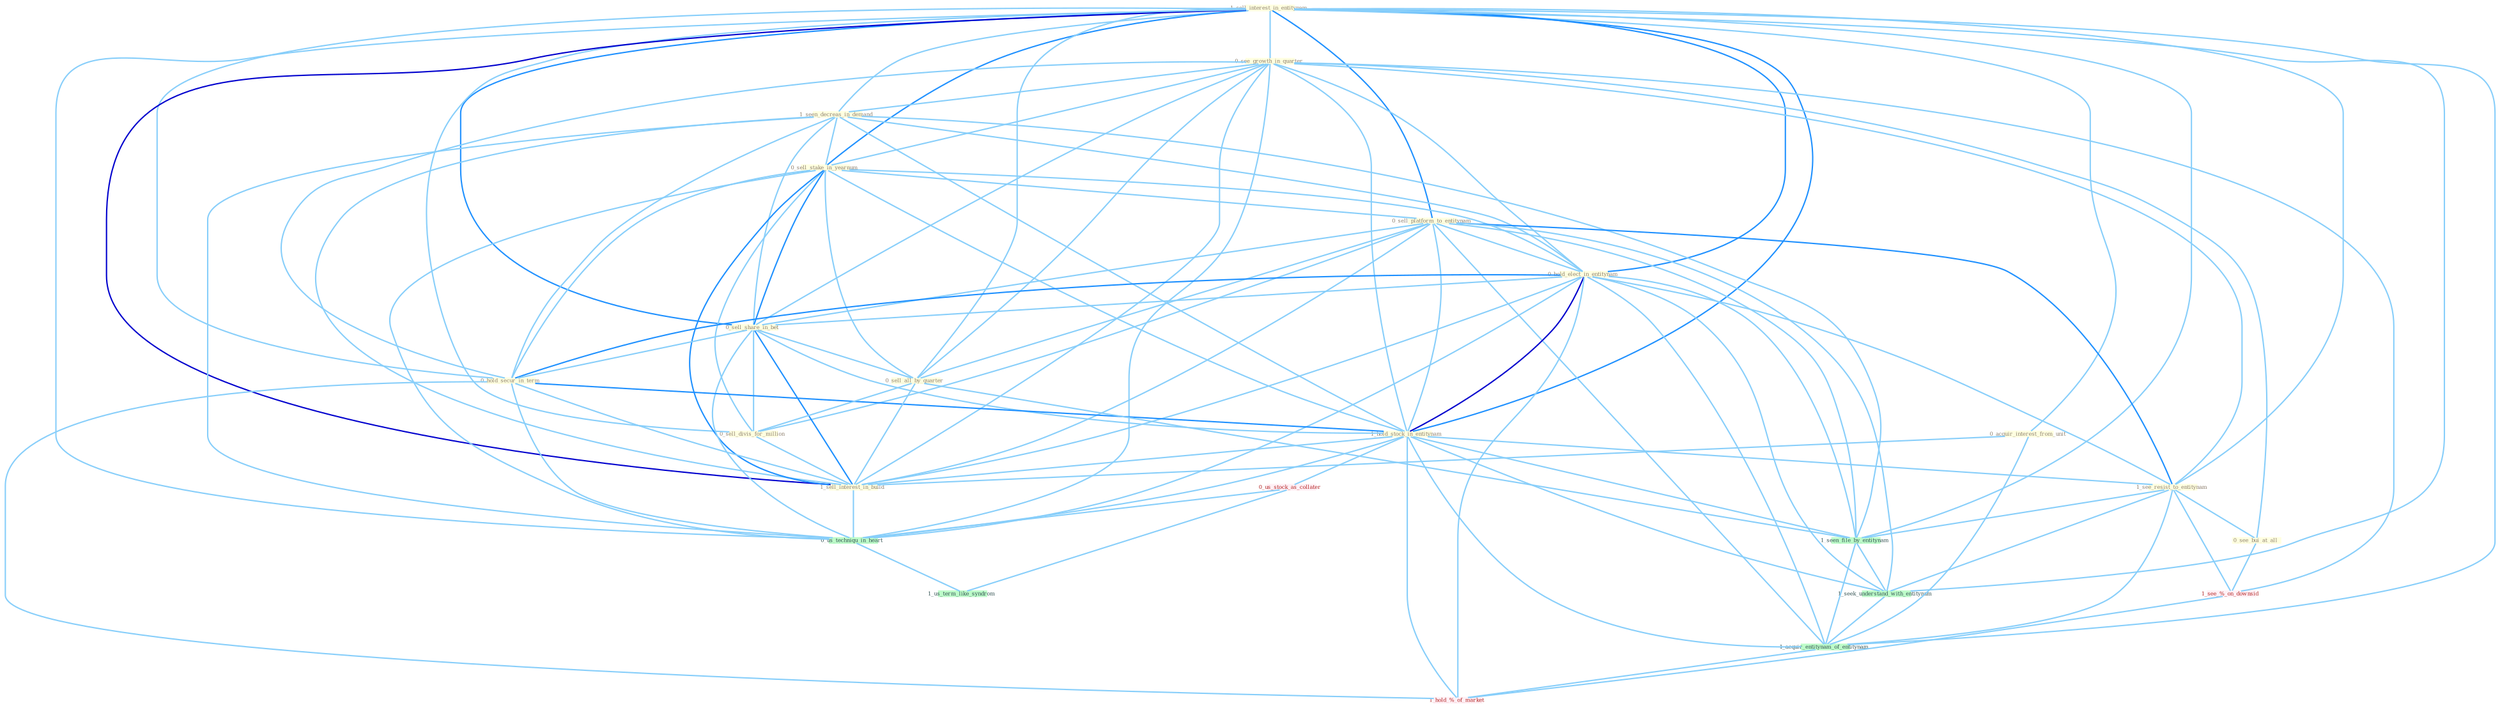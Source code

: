 Graph G{ 
    node
    [shape=polygon,style=filled,width=.5,height=.06,color="#BDFCC9",fixedsize=true,fontsize=4,
    fontcolor="#2f4f4f"];
    {node
    [color="#ffffe0", fontcolor="#8b7d6b"] "1_sell_interest_in_entitynam " "0_see_growth_in_quarter " "1_seen_decreas_in_demand " "0_sell_stake_in_yearnum " "0_acquir_interest_from_unit " "0_sell_platform_to_entitynam " "0_hold_elect_in_entitynam " "0_sell_share_in_bet " "0_hold_secur_in_term " "1_hold_stock_in_entitynam " "1_see_resist_to_entitynam " "0_sell_all_by_quarter " "0_sell_divis_for_million " "1_sell_interest_in_build " "0_see_bui_at_all "}
{node [color="#fff0f5", fontcolor="#b22222"] "0_us_stock_as_collater " "1_see_%_on_downsid " "1_hold_%_of_market "}
edge [color="#B0E2FF"];

	"1_sell_interest_in_entitynam " -- "0_see_growth_in_quarter " [w="1", color="#87cefa" ];
	"1_sell_interest_in_entitynam " -- "1_seen_decreas_in_demand " [w="1", color="#87cefa" ];
	"1_sell_interest_in_entitynam " -- "0_sell_stake_in_yearnum " [w="2", color="#1e90ff" , len=0.8];
	"1_sell_interest_in_entitynam " -- "0_acquir_interest_from_unit " [w="1", color="#87cefa" ];
	"1_sell_interest_in_entitynam " -- "0_sell_platform_to_entitynam " [w="2", color="#1e90ff" , len=0.8];
	"1_sell_interest_in_entitynam " -- "0_hold_elect_in_entitynam " [w="2", color="#1e90ff" , len=0.8];
	"1_sell_interest_in_entitynam " -- "0_sell_share_in_bet " [w="2", color="#1e90ff" , len=0.8];
	"1_sell_interest_in_entitynam " -- "0_hold_secur_in_term " [w="1", color="#87cefa" ];
	"1_sell_interest_in_entitynam " -- "1_hold_stock_in_entitynam " [w="2", color="#1e90ff" , len=0.8];
	"1_sell_interest_in_entitynam " -- "1_see_resist_to_entitynam " [w="1", color="#87cefa" ];
	"1_sell_interest_in_entitynam " -- "0_sell_all_by_quarter " [w="1", color="#87cefa" ];
	"1_sell_interest_in_entitynam " -- "0_sell_divis_for_million " [w="1", color="#87cefa" ];
	"1_sell_interest_in_entitynam " -- "1_sell_interest_in_build " [w="3", color="#0000cd" , len=0.6];
	"1_sell_interest_in_entitynam " -- "1_seen_file_by_entitynam " [w="1", color="#87cefa" ];
	"1_sell_interest_in_entitynam " -- "1_seek_understand_with_entitynam " [w="1", color="#87cefa" ];
	"1_sell_interest_in_entitynam " -- "1_acquir_entitynam_of_entitynam " [w="1", color="#87cefa" ];
	"1_sell_interest_in_entitynam " -- "0_us_techniqu_in_heart " [w="1", color="#87cefa" ];
	"0_see_growth_in_quarter " -- "1_seen_decreas_in_demand " [w="1", color="#87cefa" ];
	"0_see_growth_in_quarter " -- "0_sell_stake_in_yearnum " [w="1", color="#87cefa" ];
	"0_see_growth_in_quarter " -- "0_hold_elect_in_entitynam " [w="1", color="#87cefa" ];
	"0_see_growth_in_quarter " -- "0_sell_share_in_bet " [w="1", color="#87cefa" ];
	"0_see_growth_in_quarter " -- "0_hold_secur_in_term " [w="1", color="#87cefa" ];
	"0_see_growth_in_quarter " -- "1_hold_stock_in_entitynam " [w="1", color="#87cefa" ];
	"0_see_growth_in_quarter " -- "1_see_resist_to_entitynam " [w="1", color="#87cefa" ];
	"0_see_growth_in_quarter " -- "0_sell_all_by_quarter " [w="1", color="#87cefa" ];
	"0_see_growth_in_quarter " -- "1_sell_interest_in_build " [w="1", color="#87cefa" ];
	"0_see_growth_in_quarter " -- "0_see_bui_at_all " [w="1", color="#87cefa" ];
	"0_see_growth_in_quarter " -- "0_us_techniqu_in_heart " [w="1", color="#87cefa" ];
	"0_see_growth_in_quarter " -- "1_see_%_on_downsid " [w="1", color="#87cefa" ];
	"1_seen_decreas_in_demand " -- "0_sell_stake_in_yearnum " [w="1", color="#87cefa" ];
	"1_seen_decreas_in_demand " -- "0_hold_elect_in_entitynam " [w="1", color="#87cefa" ];
	"1_seen_decreas_in_demand " -- "0_sell_share_in_bet " [w="1", color="#87cefa" ];
	"1_seen_decreas_in_demand " -- "0_hold_secur_in_term " [w="1", color="#87cefa" ];
	"1_seen_decreas_in_demand " -- "1_hold_stock_in_entitynam " [w="1", color="#87cefa" ];
	"1_seen_decreas_in_demand " -- "1_sell_interest_in_build " [w="1", color="#87cefa" ];
	"1_seen_decreas_in_demand " -- "1_seen_file_by_entitynam " [w="1", color="#87cefa" ];
	"1_seen_decreas_in_demand " -- "0_us_techniqu_in_heart " [w="1", color="#87cefa" ];
	"0_sell_stake_in_yearnum " -- "0_sell_platform_to_entitynam " [w="1", color="#87cefa" ];
	"0_sell_stake_in_yearnum " -- "0_hold_elect_in_entitynam " [w="1", color="#87cefa" ];
	"0_sell_stake_in_yearnum " -- "0_sell_share_in_bet " [w="2", color="#1e90ff" , len=0.8];
	"0_sell_stake_in_yearnum " -- "0_hold_secur_in_term " [w="1", color="#87cefa" ];
	"0_sell_stake_in_yearnum " -- "1_hold_stock_in_entitynam " [w="1", color="#87cefa" ];
	"0_sell_stake_in_yearnum " -- "0_sell_all_by_quarter " [w="1", color="#87cefa" ];
	"0_sell_stake_in_yearnum " -- "0_sell_divis_for_million " [w="1", color="#87cefa" ];
	"0_sell_stake_in_yearnum " -- "1_sell_interest_in_build " [w="2", color="#1e90ff" , len=0.8];
	"0_sell_stake_in_yearnum " -- "0_us_techniqu_in_heart " [w="1", color="#87cefa" ];
	"0_acquir_interest_from_unit " -- "1_sell_interest_in_build " [w="1", color="#87cefa" ];
	"0_acquir_interest_from_unit " -- "1_acquir_entitynam_of_entitynam " [w="1", color="#87cefa" ];
	"0_sell_platform_to_entitynam " -- "0_hold_elect_in_entitynam " [w="1", color="#87cefa" ];
	"0_sell_platform_to_entitynam " -- "0_sell_share_in_bet " [w="1", color="#87cefa" ];
	"0_sell_platform_to_entitynam " -- "1_hold_stock_in_entitynam " [w="1", color="#87cefa" ];
	"0_sell_platform_to_entitynam " -- "1_see_resist_to_entitynam " [w="2", color="#1e90ff" , len=0.8];
	"0_sell_platform_to_entitynam " -- "0_sell_all_by_quarter " [w="1", color="#87cefa" ];
	"0_sell_platform_to_entitynam " -- "0_sell_divis_for_million " [w="1", color="#87cefa" ];
	"0_sell_platform_to_entitynam " -- "1_sell_interest_in_build " [w="1", color="#87cefa" ];
	"0_sell_platform_to_entitynam " -- "1_seen_file_by_entitynam " [w="1", color="#87cefa" ];
	"0_sell_platform_to_entitynam " -- "1_seek_understand_with_entitynam " [w="1", color="#87cefa" ];
	"0_sell_platform_to_entitynam " -- "1_acquir_entitynam_of_entitynam " [w="1", color="#87cefa" ];
	"0_hold_elect_in_entitynam " -- "0_sell_share_in_bet " [w="1", color="#87cefa" ];
	"0_hold_elect_in_entitynam " -- "0_hold_secur_in_term " [w="2", color="#1e90ff" , len=0.8];
	"0_hold_elect_in_entitynam " -- "1_hold_stock_in_entitynam " [w="3", color="#0000cd" , len=0.6];
	"0_hold_elect_in_entitynam " -- "1_see_resist_to_entitynam " [w="1", color="#87cefa" ];
	"0_hold_elect_in_entitynam " -- "1_sell_interest_in_build " [w="1", color="#87cefa" ];
	"0_hold_elect_in_entitynam " -- "1_seen_file_by_entitynam " [w="1", color="#87cefa" ];
	"0_hold_elect_in_entitynam " -- "1_seek_understand_with_entitynam " [w="1", color="#87cefa" ];
	"0_hold_elect_in_entitynam " -- "1_acquir_entitynam_of_entitynam " [w="1", color="#87cefa" ];
	"0_hold_elect_in_entitynam " -- "0_us_techniqu_in_heart " [w="1", color="#87cefa" ];
	"0_hold_elect_in_entitynam " -- "1_hold_%_of_market " [w="1", color="#87cefa" ];
	"0_sell_share_in_bet " -- "0_hold_secur_in_term " [w="1", color="#87cefa" ];
	"0_sell_share_in_bet " -- "1_hold_stock_in_entitynam " [w="1", color="#87cefa" ];
	"0_sell_share_in_bet " -- "0_sell_all_by_quarter " [w="1", color="#87cefa" ];
	"0_sell_share_in_bet " -- "0_sell_divis_for_million " [w="1", color="#87cefa" ];
	"0_sell_share_in_bet " -- "1_sell_interest_in_build " [w="2", color="#1e90ff" , len=0.8];
	"0_sell_share_in_bet " -- "0_us_techniqu_in_heart " [w="1", color="#87cefa" ];
	"0_hold_secur_in_term " -- "1_hold_stock_in_entitynam " [w="2", color="#1e90ff" , len=0.8];
	"0_hold_secur_in_term " -- "1_sell_interest_in_build " [w="1", color="#87cefa" ];
	"0_hold_secur_in_term " -- "0_us_techniqu_in_heart " [w="1", color="#87cefa" ];
	"0_hold_secur_in_term " -- "1_hold_%_of_market " [w="1", color="#87cefa" ];
	"1_hold_stock_in_entitynam " -- "1_see_resist_to_entitynam " [w="1", color="#87cefa" ];
	"1_hold_stock_in_entitynam " -- "1_sell_interest_in_build " [w="1", color="#87cefa" ];
	"1_hold_stock_in_entitynam " -- "1_seen_file_by_entitynam " [w="1", color="#87cefa" ];
	"1_hold_stock_in_entitynam " -- "0_us_stock_as_collater " [w="1", color="#87cefa" ];
	"1_hold_stock_in_entitynam " -- "1_seek_understand_with_entitynam " [w="1", color="#87cefa" ];
	"1_hold_stock_in_entitynam " -- "1_acquir_entitynam_of_entitynam " [w="1", color="#87cefa" ];
	"1_hold_stock_in_entitynam " -- "0_us_techniqu_in_heart " [w="1", color="#87cefa" ];
	"1_hold_stock_in_entitynam " -- "1_hold_%_of_market " [w="1", color="#87cefa" ];
	"1_see_resist_to_entitynam " -- "0_see_bui_at_all " [w="1", color="#87cefa" ];
	"1_see_resist_to_entitynam " -- "1_seen_file_by_entitynam " [w="1", color="#87cefa" ];
	"1_see_resist_to_entitynam " -- "1_seek_understand_with_entitynam " [w="1", color="#87cefa" ];
	"1_see_resist_to_entitynam " -- "1_acquir_entitynam_of_entitynam " [w="1", color="#87cefa" ];
	"1_see_resist_to_entitynam " -- "1_see_%_on_downsid " [w="1", color="#87cefa" ];
	"0_sell_all_by_quarter " -- "0_sell_divis_for_million " [w="1", color="#87cefa" ];
	"0_sell_all_by_quarter " -- "1_sell_interest_in_build " [w="1", color="#87cefa" ];
	"0_sell_all_by_quarter " -- "1_seen_file_by_entitynam " [w="1", color="#87cefa" ];
	"0_sell_divis_for_million " -- "1_sell_interest_in_build " [w="1", color="#87cefa" ];
	"1_sell_interest_in_build " -- "0_us_techniqu_in_heart " [w="1", color="#87cefa" ];
	"0_see_bui_at_all " -- "1_see_%_on_downsid " [w="1", color="#87cefa" ];
	"1_seen_file_by_entitynam " -- "1_seek_understand_with_entitynam " [w="1", color="#87cefa" ];
	"1_seen_file_by_entitynam " -- "1_acquir_entitynam_of_entitynam " [w="1", color="#87cefa" ];
	"0_us_stock_as_collater " -- "0_us_techniqu_in_heart " [w="1", color="#87cefa" ];
	"0_us_stock_as_collater " -- "1_us_term_like_syndrom " [w="1", color="#87cefa" ];
	"1_seek_understand_with_entitynam " -- "1_acquir_entitynam_of_entitynam " [w="1", color="#87cefa" ];
	"1_acquir_entitynam_of_entitynam " -- "1_hold_%_of_market " [w="1", color="#87cefa" ];
	"0_us_techniqu_in_heart " -- "1_us_term_like_syndrom " [w="1", color="#87cefa" ];
	"1_see_%_on_downsid " -- "1_hold_%_of_market " [w="1", color="#87cefa" ];
}
